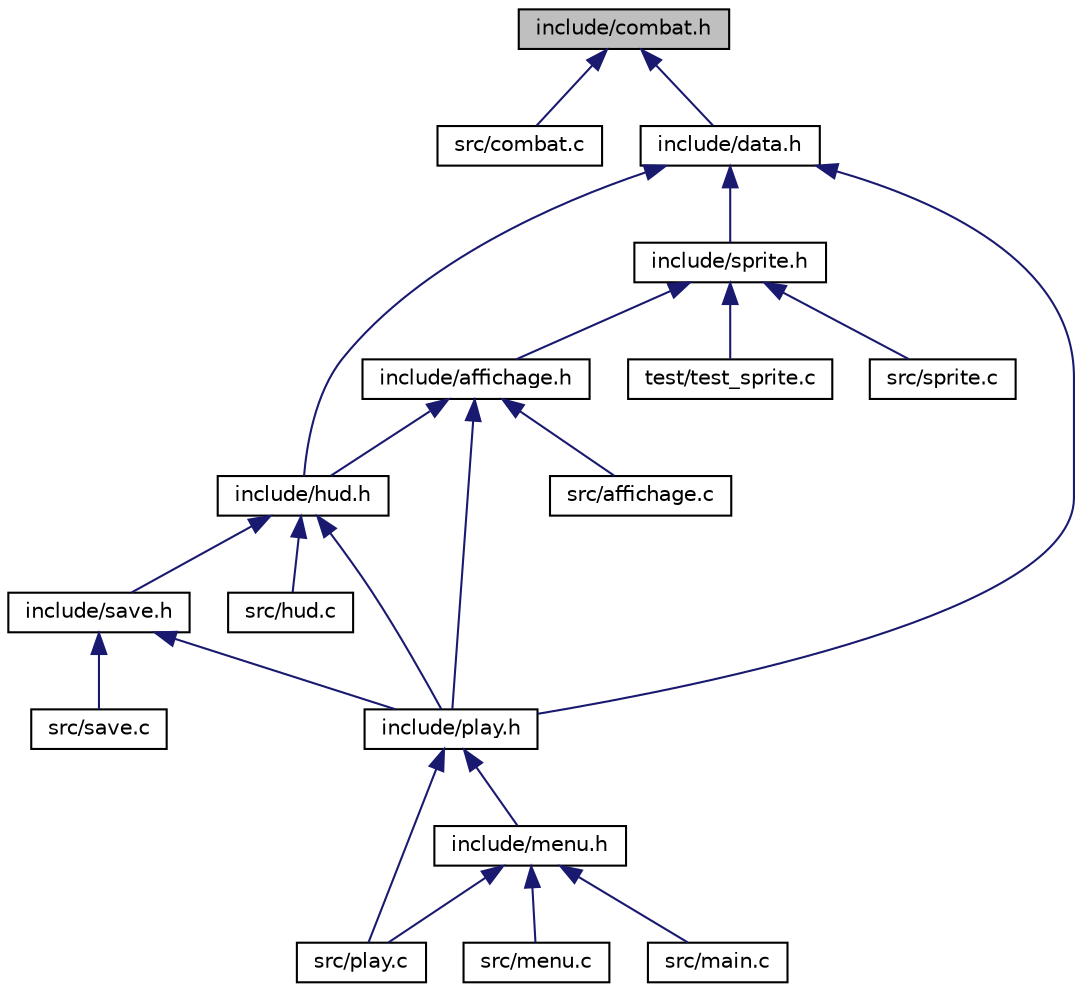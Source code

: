 digraph "include/combat.h"
{
 // LATEX_PDF_SIZE
  edge [fontname="Helvetica",fontsize="10",labelfontname="Helvetica",labelfontsize="10"];
  node [fontname="Helvetica",fontsize="10",shape=record];
  Node1 [label="include/combat.h",height=0.2,width=0.4,color="black", fillcolor="grey75", style="filled", fontcolor="black",tooltip="Header pour gérer les combats."];
  Node1 -> Node2 [dir="back",color="midnightblue",fontsize="10",style="solid",fontname="Helvetica"];
  Node2 [label="src/combat.c",height=0.2,width=0.4,color="black", fillcolor="white", style="filled",URL="$combat_8c.html",tooltip="fonction pour gérer les combats"];
  Node1 -> Node3 [dir="back",color="midnightblue",fontsize="10",style="solid",fontname="Helvetica"];
  Node3 [label="include/data.h",height=0.2,width=0.4,color="black", fillcolor="white", style="filled",URL="$data_8h.html",tooltip="Header pour la gestion des données."];
  Node3 -> Node4 [dir="back",color="midnightblue",fontsize="10",style="solid",fontname="Helvetica"];
  Node4 [label="include/hud.h",height=0.2,width=0.4,color="black", fillcolor="white", style="filled",URL="$hud_8h.html",tooltip="Header pour l'hud."];
  Node4 -> Node5 [dir="back",color="midnightblue",fontsize="10",style="solid",fontname="Helvetica"];
  Node5 [label="src/hud.c",height=0.2,width=0.4,color="black", fillcolor="white", style="filled",URL="$hud_8c.html",tooltip=" "];
  Node4 -> Node6 [dir="back",color="midnightblue",fontsize="10",style="solid",fontname="Helvetica"];
  Node6 [label="include/play.h",height=0.2,width=0.4,color="black", fillcolor="white", style="filled",URL="$play_8h.html",tooltip="Header Fonction Play."];
  Node6 -> Node7 [dir="back",color="midnightblue",fontsize="10",style="solid",fontname="Helvetica"];
  Node7 [label="src/play.c",height=0.2,width=0.4,color="black", fillcolor="white", style="filled",URL="$play_8c.html",tooltip="Fonction Principal Du Jeu."];
  Node6 -> Node8 [dir="back",color="midnightblue",fontsize="10",style="solid",fontname="Helvetica"];
  Node8 [label="include/menu.h",height=0.2,width=0.4,color="black", fillcolor="white", style="filled",URL="$menu_8h.html",tooltip="Header Gestion Menu."];
  Node8 -> Node9 [dir="back",color="midnightblue",fontsize="10",style="solid",fontname="Helvetica"];
  Node9 [label="src/main.c",height=0.2,width=0.4,color="black", fillcolor="white", style="filled",URL="$main_8c.html",tooltip=" "];
  Node8 -> Node10 [dir="back",color="midnightblue",fontsize="10",style="solid",fontname="Helvetica"];
  Node10 [label="src/menu.c",height=0.2,width=0.4,color="black", fillcolor="white", style="filled",URL="$menu_8c.html",tooltip="Affichage du menu."];
  Node8 -> Node7 [dir="back",color="midnightblue",fontsize="10",style="solid",fontname="Helvetica"];
  Node4 -> Node11 [dir="back",color="midnightblue",fontsize="10",style="solid",fontname="Helvetica"];
  Node11 [label="include/save.h",height=0.2,width=0.4,color="black", fillcolor="white", style="filled",URL="$save_8h.html",tooltip="Header Gestion Sauvegarder & Chargement."];
  Node11 -> Node12 [dir="back",color="midnightblue",fontsize="10",style="solid",fontname="Helvetica"];
  Node12 [label="src/save.c",height=0.2,width=0.4,color="black", fillcolor="white", style="filled",URL="$save_8c.html",tooltip=" "];
  Node11 -> Node6 [dir="back",color="midnightblue",fontsize="10",style="solid",fontname="Helvetica"];
  Node3 -> Node6 [dir="back",color="midnightblue",fontsize="10",style="solid",fontname="Helvetica"];
  Node3 -> Node13 [dir="back",color="midnightblue",fontsize="10",style="solid",fontname="Helvetica"];
  Node13 [label="include/sprite.h",height=0.2,width=0.4,color="black", fillcolor="white", style="filled",URL="$sprite_8h.html",tooltip="Header Gestion Sprite."];
  Node13 -> Node14 [dir="back",color="midnightblue",fontsize="10",style="solid",fontname="Helvetica"];
  Node14 [label="src/sprite.c",height=0.2,width=0.4,color="black", fillcolor="white", style="filled",URL="$sprite_8c.html",tooltip="Gestion des sprites."];
  Node13 -> Node15 [dir="back",color="midnightblue",fontsize="10",style="solid",fontname="Helvetica"];
  Node15 [label="test/test_sprite.c",height=0.2,width=0.4,color="black", fillcolor="white", style="filled",URL="$test__sprite_8c.html",tooltip="Test des fonctionnalité des sprites."];
  Node13 -> Node16 [dir="back",color="midnightblue",fontsize="10",style="solid",fontname="Helvetica"];
  Node16 [label="include/affichage.h",height=0.2,width=0.4,color="black", fillcolor="white", style="filled",URL="$affichage_8h.html",tooltip="Header Gestion Affichage."];
  Node16 -> Node17 [dir="back",color="midnightblue",fontsize="10",style="solid",fontname="Helvetica"];
  Node17 [label="src/affichage.c",height=0.2,width=0.4,color="black", fillcolor="white", style="filled",URL="$affichage_8c.html",tooltip="Gestion affichage."];
  Node16 -> Node4 [dir="back",color="midnightblue",fontsize="10",style="solid",fontname="Helvetica"];
  Node16 -> Node6 [dir="back",color="midnightblue",fontsize="10",style="solid",fontname="Helvetica"];
}
